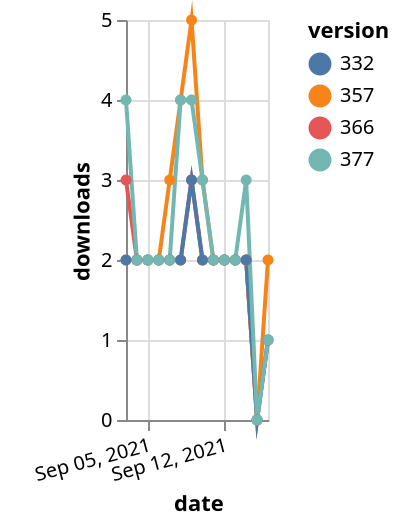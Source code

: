 {"$schema": "https://vega.github.io/schema/vega-lite/v5.json", "description": "A simple bar chart with embedded data.", "data": {"values": [{"date": "2021-09-03", "total": 2281, "delta": 3, "version": "366"}, {"date": "2021-09-04", "total": 2283, "delta": 2, "version": "366"}, {"date": "2021-09-05", "total": 2285, "delta": 2, "version": "366"}, {"date": "2021-09-06", "total": 2287, "delta": 2, "version": "366"}, {"date": "2021-09-07", "total": 2289, "delta": 2, "version": "366"}, {"date": "2021-09-08", "total": 2291, "delta": 2, "version": "366"}, {"date": "2021-09-09", "total": 2294, "delta": 3, "version": "366"}, {"date": "2021-09-10", "total": 2296, "delta": 2, "version": "366"}, {"date": "2021-09-11", "total": 2298, "delta": 2, "version": "366"}, {"date": "2021-09-12", "total": 2300, "delta": 2, "version": "366"}, {"date": "2021-09-13", "total": 2302, "delta": 2, "version": "366"}, {"date": "2021-09-14", "total": 2304, "delta": 2, "version": "366"}, {"date": "2021-09-15", "total": 2304, "delta": 0, "version": "366"}, {"date": "2021-09-16", "total": 2305, "delta": 1, "version": "366"}, {"date": "2021-09-03", "total": 2864, "delta": 2, "version": "357"}, {"date": "2021-09-04", "total": 2866, "delta": 2, "version": "357"}, {"date": "2021-09-05", "total": 2868, "delta": 2, "version": "357"}, {"date": "2021-09-06", "total": 2870, "delta": 2, "version": "357"}, {"date": "2021-09-07", "total": 2873, "delta": 3, "version": "357"}, {"date": "2021-09-08", "total": 2877, "delta": 4, "version": "357"}, {"date": "2021-09-09", "total": 2882, "delta": 5, "version": "357"}, {"date": "2021-09-10", "total": 2885, "delta": 3, "version": "357"}, {"date": "2021-09-11", "total": 2887, "delta": 2, "version": "357"}, {"date": "2021-09-12", "total": 2889, "delta": 2, "version": "357"}, {"date": "2021-09-13", "total": 2891, "delta": 2, "version": "357"}, {"date": "2021-09-14", "total": 2893, "delta": 2, "version": "357"}, {"date": "2021-09-15", "total": 2893, "delta": 0, "version": "357"}, {"date": "2021-09-16", "total": 2895, "delta": 2, "version": "357"}, {"date": "2021-09-03", "total": 2715, "delta": 2, "version": "332"}, {"date": "2021-09-04", "total": 2717, "delta": 2, "version": "332"}, {"date": "2021-09-05", "total": 2719, "delta": 2, "version": "332"}, {"date": "2021-09-06", "total": 2721, "delta": 2, "version": "332"}, {"date": "2021-09-07", "total": 2723, "delta": 2, "version": "332"}, {"date": "2021-09-08", "total": 2725, "delta": 2, "version": "332"}, {"date": "2021-09-09", "total": 2728, "delta": 3, "version": "332"}, {"date": "2021-09-10", "total": 2730, "delta": 2, "version": "332"}, {"date": "2021-09-11", "total": 2732, "delta": 2, "version": "332"}, {"date": "2021-09-12", "total": 2734, "delta": 2, "version": "332"}, {"date": "2021-09-13", "total": 2736, "delta": 2, "version": "332"}, {"date": "2021-09-14", "total": 2738, "delta": 2, "version": "332"}, {"date": "2021-09-15", "total": 2738, "delta": 0, "version": "332"}, {"date": "2021-09-16", "total": 2739, "delta": 1, "version": "332"}, {"date": "2021-09-03", "total": 2108, "delta": 4, "version": "377"}, {"date": "2021-09-04", "total": 2110, "delta": 2, "version": "377"}, {"date": "2021-09-05", "total": 2112, "delta": 2, "version": "377"}, {"date": "2021-09-06", "total": 2114, "delta": 2, "version": "377"}, {"date": "2021-09-07", "total": 2116, "delta": 2, "version": "377"}, {"date": "2021-09-08", "total": 2120, "delta": 4, "version": "377"}, {"date": "2021-09-09", "total": 2124, "delta": 4, "version": "377"}, {"date": "2021-09-10", "total": 2127, "delta": 3, "version": "377"}, {"date": "2021-09-11", "total": 2129, "delta": 2, "version": "377"}, {"date": "2021-09-12", "total": 2131, "delta": 2, "version": "377"}, {"date": "2021-09-13", "total": 2133, "delta": 2, "version": "377"}, {"date": "2021-09-14", "total": 2136, "delta": 3, "version": "377"}, {"date": "2021-09-15", "total": 2136, "delta": 0, "version": "377"}, {"date": "2021-09-16", "total": 2137, "delta": 1, "version": "377"}]}, "width": "container", "mark": {"type": "line", "point": {"filled": true}}, "encoding": {"x": {"field": "date", "type": "temporal", "timeUnit": "yearmonthdate", "title": "date", "axis": {"labelAngle": -15}}, "y": {"field": "delta", "type": "quantitative", "title": "downloads"}, "color": {"field": "version", "type": "nominal"}, "tooltip": {"field": "delta"}}}